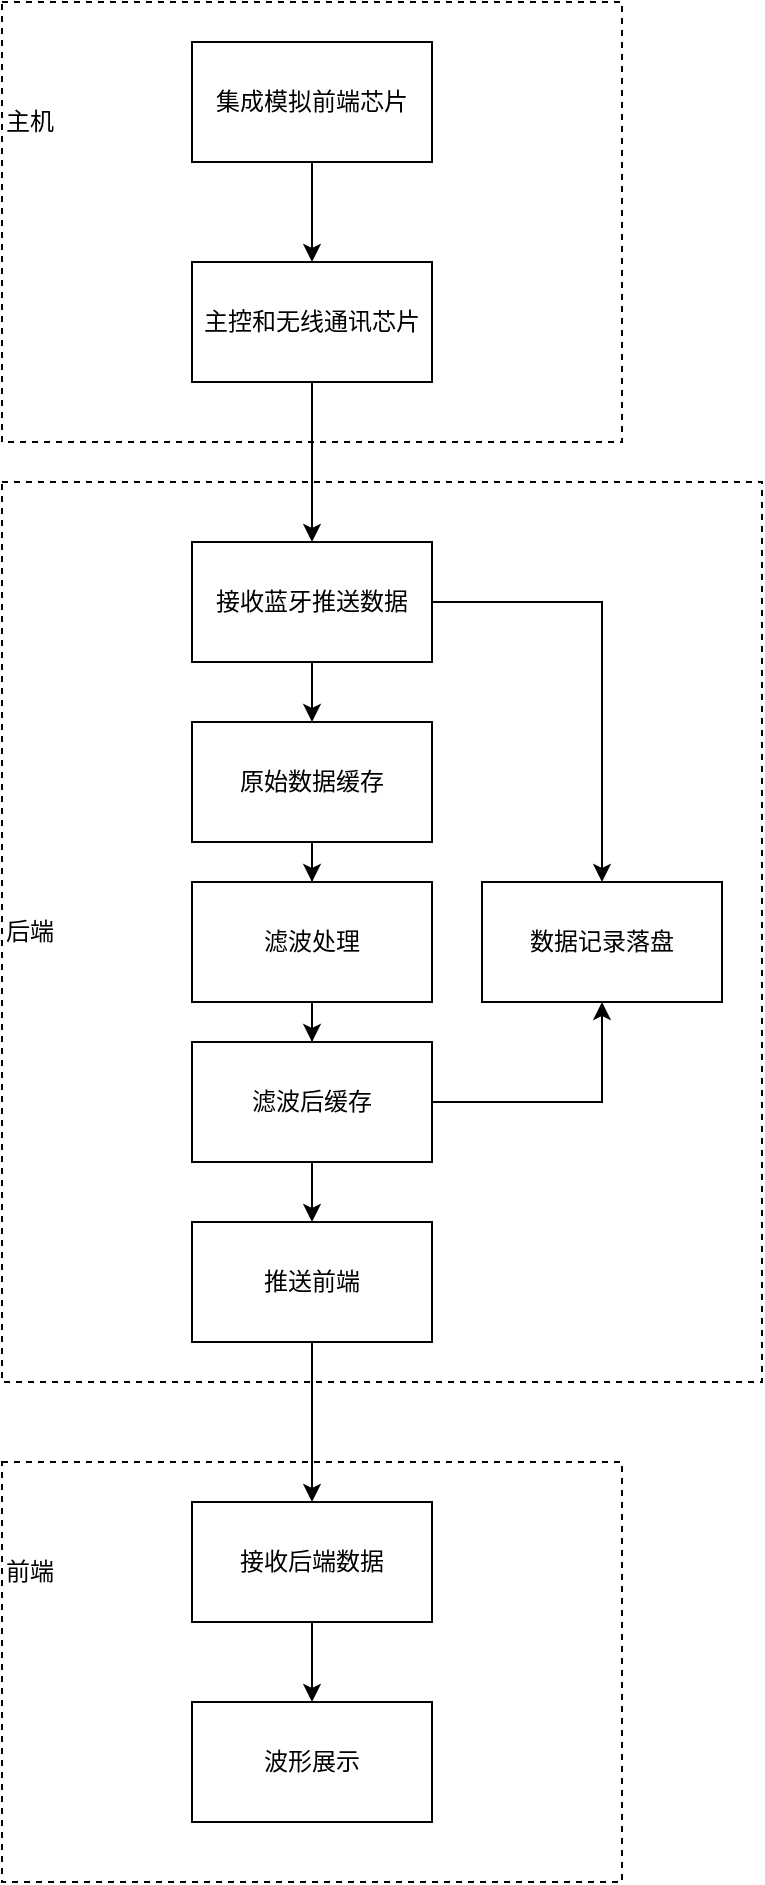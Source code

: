 <mxfile version="22.0.6" type="github">
  <diagram name="第 1 页" id="db2C9ehG3oDeZpzlVr3G">
    <mxGraphModel dx="2074" dy="1078" grid="1" gridSize="10" guides="1" tooltips="1" connect="1" arrows="1" fold="1" page="1" pageScale="1" pageWidth="827" pageHeight="1169" math="0" shadow="0">
      <root>
        <mxCell id="0" />
        <mxCell id="1" parent="0" />
        <mxCell id="5l7qBDm9Jt7u1dhL_BPI-18" value="&lt;div align=&quot;left&quot;&gt;前端&lt;/div&gt;&lt;div align=&quot;left&quot;&gt;&lt;br&gt;&lt;/div&gt;&lt;div align=&quot;left&quot;&gt;&lt;br&gt;&lt;/div&gt;&lt;div align=&quot;left&quot;&gt;&lt;br&gt;&lt;/div&gt;&lt;div align=&quot;left&quot;&gt;&lt;br&gt;&lt;/div&gt;&lt;div align=&quot;left&quot;&gt;&lt;br&gt;&lt;/div&gt;&lt;div align=&quot;left&quot;&gt;&lt;br&gt;&lt;/div&gt;&lt;div align=&quot;left&quot;&gt;&lt;br&gt;&lt;/div&gt;" style="rounded=0;whiteSpace=wrap;html=1;align=left;dashed=1;" parent="1" vertex="1">
          <mxGeometry x="130" y="760" width="310" height="210" as="geometry" />
        </mxCell>
        <mxCell id="5l7qBDm9Jt7u1dhL_BPI-3" value="&lt;div align=&quot;left&quot;&gt;后端&lt;br&gt;&lt;/div&gt;" style="rounded=0;whiteSpace=wrap;html=1;dashed=1;align=left;" parent="1" vertex="1">
          <mxGeometry x="130" y="270" width="380" height="450" as="geometry" />
        </mxCell>
        <mxCell id="5l7qBDm9Jt7u1dhL_BPI-6" value="" style="edgeStyle=orthogonalEdgeStyle;rounded=0;orthogonalLoop=1;jettySize=auto;html=1;" parent="1" source="5l7qBDm9Jt7u1dhL_BPI-4" target="5l7qBDm9Jt7u1dhL_BPI-5" edge="1">
          <mxGeometry relative="1" as="geometry" />
        </mxCell>
        <mxCell id="KyYP1cqbOQYkHJiEYCcF-2" value="" style="edgeStyle=orthogonalEdgeStyle;rounded=0;orthogonalLoop=1;jettySize=auto;html=1;" edge="1" parent="1" source="5l7qBDm9Jt7u1dhL_BPI-4" target="KyYP1cqbOQYkHJiEYCcF-1">
          <mxGeometry relative="1" as="geometry" />
        </mxCell>
        <mxCell id="5l7qBDm9Jt7u1dhL_BPI-4" value="接收蓝牙推送数据" style="rounded=0;whiteSpace=wrap;html=1;" parent="1" vertex="1">
          <mxGeometry x="225" y="300" width="120" height="60" as="geometry" />
        </mxCell>
        <mxCell id="5l7qBDm9Jt7u1dhL_BPI-8" value="" style="edgeStyle=orthogonalEdgeStyle;rounded=0;orthogonalLoop=1;jettySize=auto;html=1;" parent="1" source="5l7qBDm9Jt7u1dhL_BPI-5" target="5l7qBDm9Jt7u1dhL_BPI-7" edge="1">
          <mxGeometry relative="1" as="geometry" />
        </mxCell>
        <mxCell id="5l7qBDm9Jt7u1dhL_BPI-5" value="原始数据缓存" style="whiteSpace=wrap;html=1;rounded=0;" parent="1" vertex="1">
          <mxGeometry x="225" y="390" width="120" height="60" as="geometry" />
        </mxCell>
        <mxCell id="5l7qBDm9Jt7u1dhL_BPI-10" value="" style="edgeStyle=orthogonalEdgeStyle;rounded=0;orthogonalLoop=1;jettySize=auto;html=1;" parent="1" source="5l7qBDm9Jt7u1dhL_BPI-7" target="5l7qBDm9Jt7u1dhL_BPI-9" edge="1">
          <mxGeometry relative="1" as="geometry" />
        </mxCell>
        <mxCell id="5l7qBDm9Jt7u1dhL_BPI-7" value="滤波处理" style="whiteSpace=wrap;html=1;rounded=0;" parent="1" vertex="1">
          <mxGeometry x="225" y="470" width="120" height="60" as="geometry" />
        </mxCell>
        <mxCell id="5l7qBDm9Jt7u1dhL_BPI-12" value="" style="edgeStyle=orthogonalEdgeStyle;rounded=0;orthogonalLoop=1;jettySize=auto;html=1;" parent="1" source="5l7qBDm9Jt7u1dhL_BPI-9" target="5l7qBDm9Jt7u1dhL_BPI-11" edge="1">
          <mxGeometry relative="1" as="geometry" />
        </mxCell>
        <mxCell id="KyYP1cqbOQYkHJiEYCcF-3" style="edgeStyle=orthogonalEdgeStyle;rounded=0;orthogonalLoop=1;jettySize=auto;html=1;entryX=0.5;entryY=1;entryDx=0;entryDy=0;" edge="1" parent="1" source="5l7qBDm9Jt7u1dhL_BPI-9" target="KyYP1cqbOQYkHJiEYCcF-1">
          <mxGeometry relative="1" as="geometry" />
        </mxCell>
        <mxCell id="5l7qBDm9Jt7u1dhL_BPI-9" value="滤波后缓存" style="whiteSpace=wrap;html=1;rounded=0;" parent="1" vertex="1">
          <mxGeometry x="225" y="550" width="120" height="60" as="geometry" />
        </mxCell>
        <mxCell id="eo1M94DTiMhXyeLwdG-p-1" style="edgeStyle=orthogonalEdgeStyle;rounded=0;orthogonalLoop=1;jettySize=auto;html=1;exitX=0.5;exitY=1;exitDx=0;exitDy=0;" parent="1" source="5l7qBDm9Jt7u1dhL_BPI-11" target="5l7qBDm9Jt7u1dhL_BPI-16" edge="1">
          <mxGeometry relative="1" as="geometry" />
        </mxCell>
        <mxCell id="5l7qBDm9Jt7u1dhL_BPI-11" value="推送前端" style="whiteSpace=wrap;html=1;rounded=0;" parent="1" vertex="1">
          <mxGeometry x="225" y="640" width="120" height="60" as="geometry" />
        </mxCell>
        <mxCell id="32Oq8wK0fe0SzrmpUgBu-4" style="edgeStyle=orthogonalEdgeStyle;rounded=0;orthogonalLoop=1;jettySize=auto;html=1;exitX=0.5;exitY=1;exitDx=0;exitDy=0;" parent="1" source="5l7qBDm9Jt7u1dhL_BPI-16" target="32Oq8wK0fe0SzrmpUgBu-3" edge="1">
          <mxGeometry relative="1" as="geometry" />
        </mxCell>
        <mxCell id="5l7qBDm9Jt7u1dhL_BPI-16" value="接收后端数据" style="rounded=0;whiteSpace=wrap;html=1;" parent="1" vertex="1">
          <mxGeometry x="225" y="780" width="120" height="60" as="geometry" />
        </mxCell>
        <mxCell id="b-7zUIvUrrHvl0-bY4fH-1" value="&lt;div align=&quot;left&quot;&gt;主机&lt;/div&gt;&lt;div align=&quot;left&quot;&gt;&lt;br&gt;&lt;/div&gt;&lt;div align=&quot;left&quot;&gt;&lt;br&gt;&lt;/div&gt;&lt;div align=&quot;left&quot;&gt;&lt;br&gt;&lt;/div&gt;&lt;div align=&quot;left&quot;&gt;&lt;br&gt;&lt;/div&gt;&lt;div align=&quot;left&quot;&gt;&lt;br&gt;&lt;/div&gt;&lt;div align=&quot;left&quot;&gt;&lt;br&gt;&lt;/div&gt;&lt;div align=&quot;left&quot;&gt;&lt;br&gt;&lt;/div&gt;" style="rounded=0;whiteSpace=wrap;html=1;align=left;dashed=1;" parent="1" vertex="1">
          <mxGeometry x="130" y="30" width="310" height="220" as="geometry" />
        </mxCell>
        <mxCell id="b-7zUIvUrrHvl0-bY4fH-9" value="" style="edgeStyle=orthogonalEdgeStyle;rounded=0;orthogonalLoop=1;jettySize=auto;html=1;" parent="1" source="b-7zUIvUrrHvl0-bY4fH-7" target="b-7zUIvUrrHvl0-bY4fH-8" edge="1">
          <mxGeometry relative="1" as="geometry" />
        </mxCell>
        <mxCell id="b-7zUIvUrrHvl0-bY4fH-7" value="集成模拟前端芯片" style="rounded=0;whiteSpace=wrap;html=1;" parent="1" vertex="1">
          <mxGeometry x="225" y="50" width="120" height="60" as="geometry" />
        </mxCell>
        <mxCell id="b-7zUIvUrrHvl0-bY4fH-10" value="" style="edgeStyle=orthogonalEdgeStyle;rounded=0;orthogonalLoop=1;jettySize=auto;html=1;" parent="1" source="b-7zUIvUrrHvl0-bY4fH-8" target="5l7qBDm9Jt7u1dhL_BPI-4" edge="1">
          <mxGeometry relative="1" as="geometry" />
        </mxCell>
        <mxCell id="b-7zUIvUrrHvl0-bY4fH-8" value="主控和无线通讯芯片" style="rounded=0;whiteSpace=wrap;html=1;" parent="1" vertex="1">
          <mxGeometry x="225" y="160" width="120" height="60" as="geometry" />
        </mxCell>
        <mxCell id="32Oq8wK0fe0SzrmpUgBu-3" value="波形展示" style="rounded=0;whiteSpace=wrap;html=1;" parent="1" vertex="1">
          <mxGeometry x="225" y="880" width="120" height="60" as="geometry" />
        </mxCell>
        <mxCell id="KyYP1cqbOQYkHJiEYCcF-1" value="数据记录落盘" style="whiteSpace=wrap;html=1;rounded=0;" vertex="1" parent="1">
          <mxGeometry x="370" y="470" width="120" height="60" as="geometry" />
        </mxCell>
      </root>
    </mxGraphModel>
  </diagram>
</mxfile>
